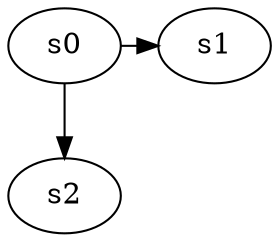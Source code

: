 digraph game_0206_branch_2_2 {
    s0 [name="s0", player=0];
    s1 [name="s1", player=1, target=1];
    s2 [name="s2", player=0, target=1];

    s0 -> s1 [constraint="time % 4 == 0 || time % 3 == 1"];
    s0 -> s2;
}

